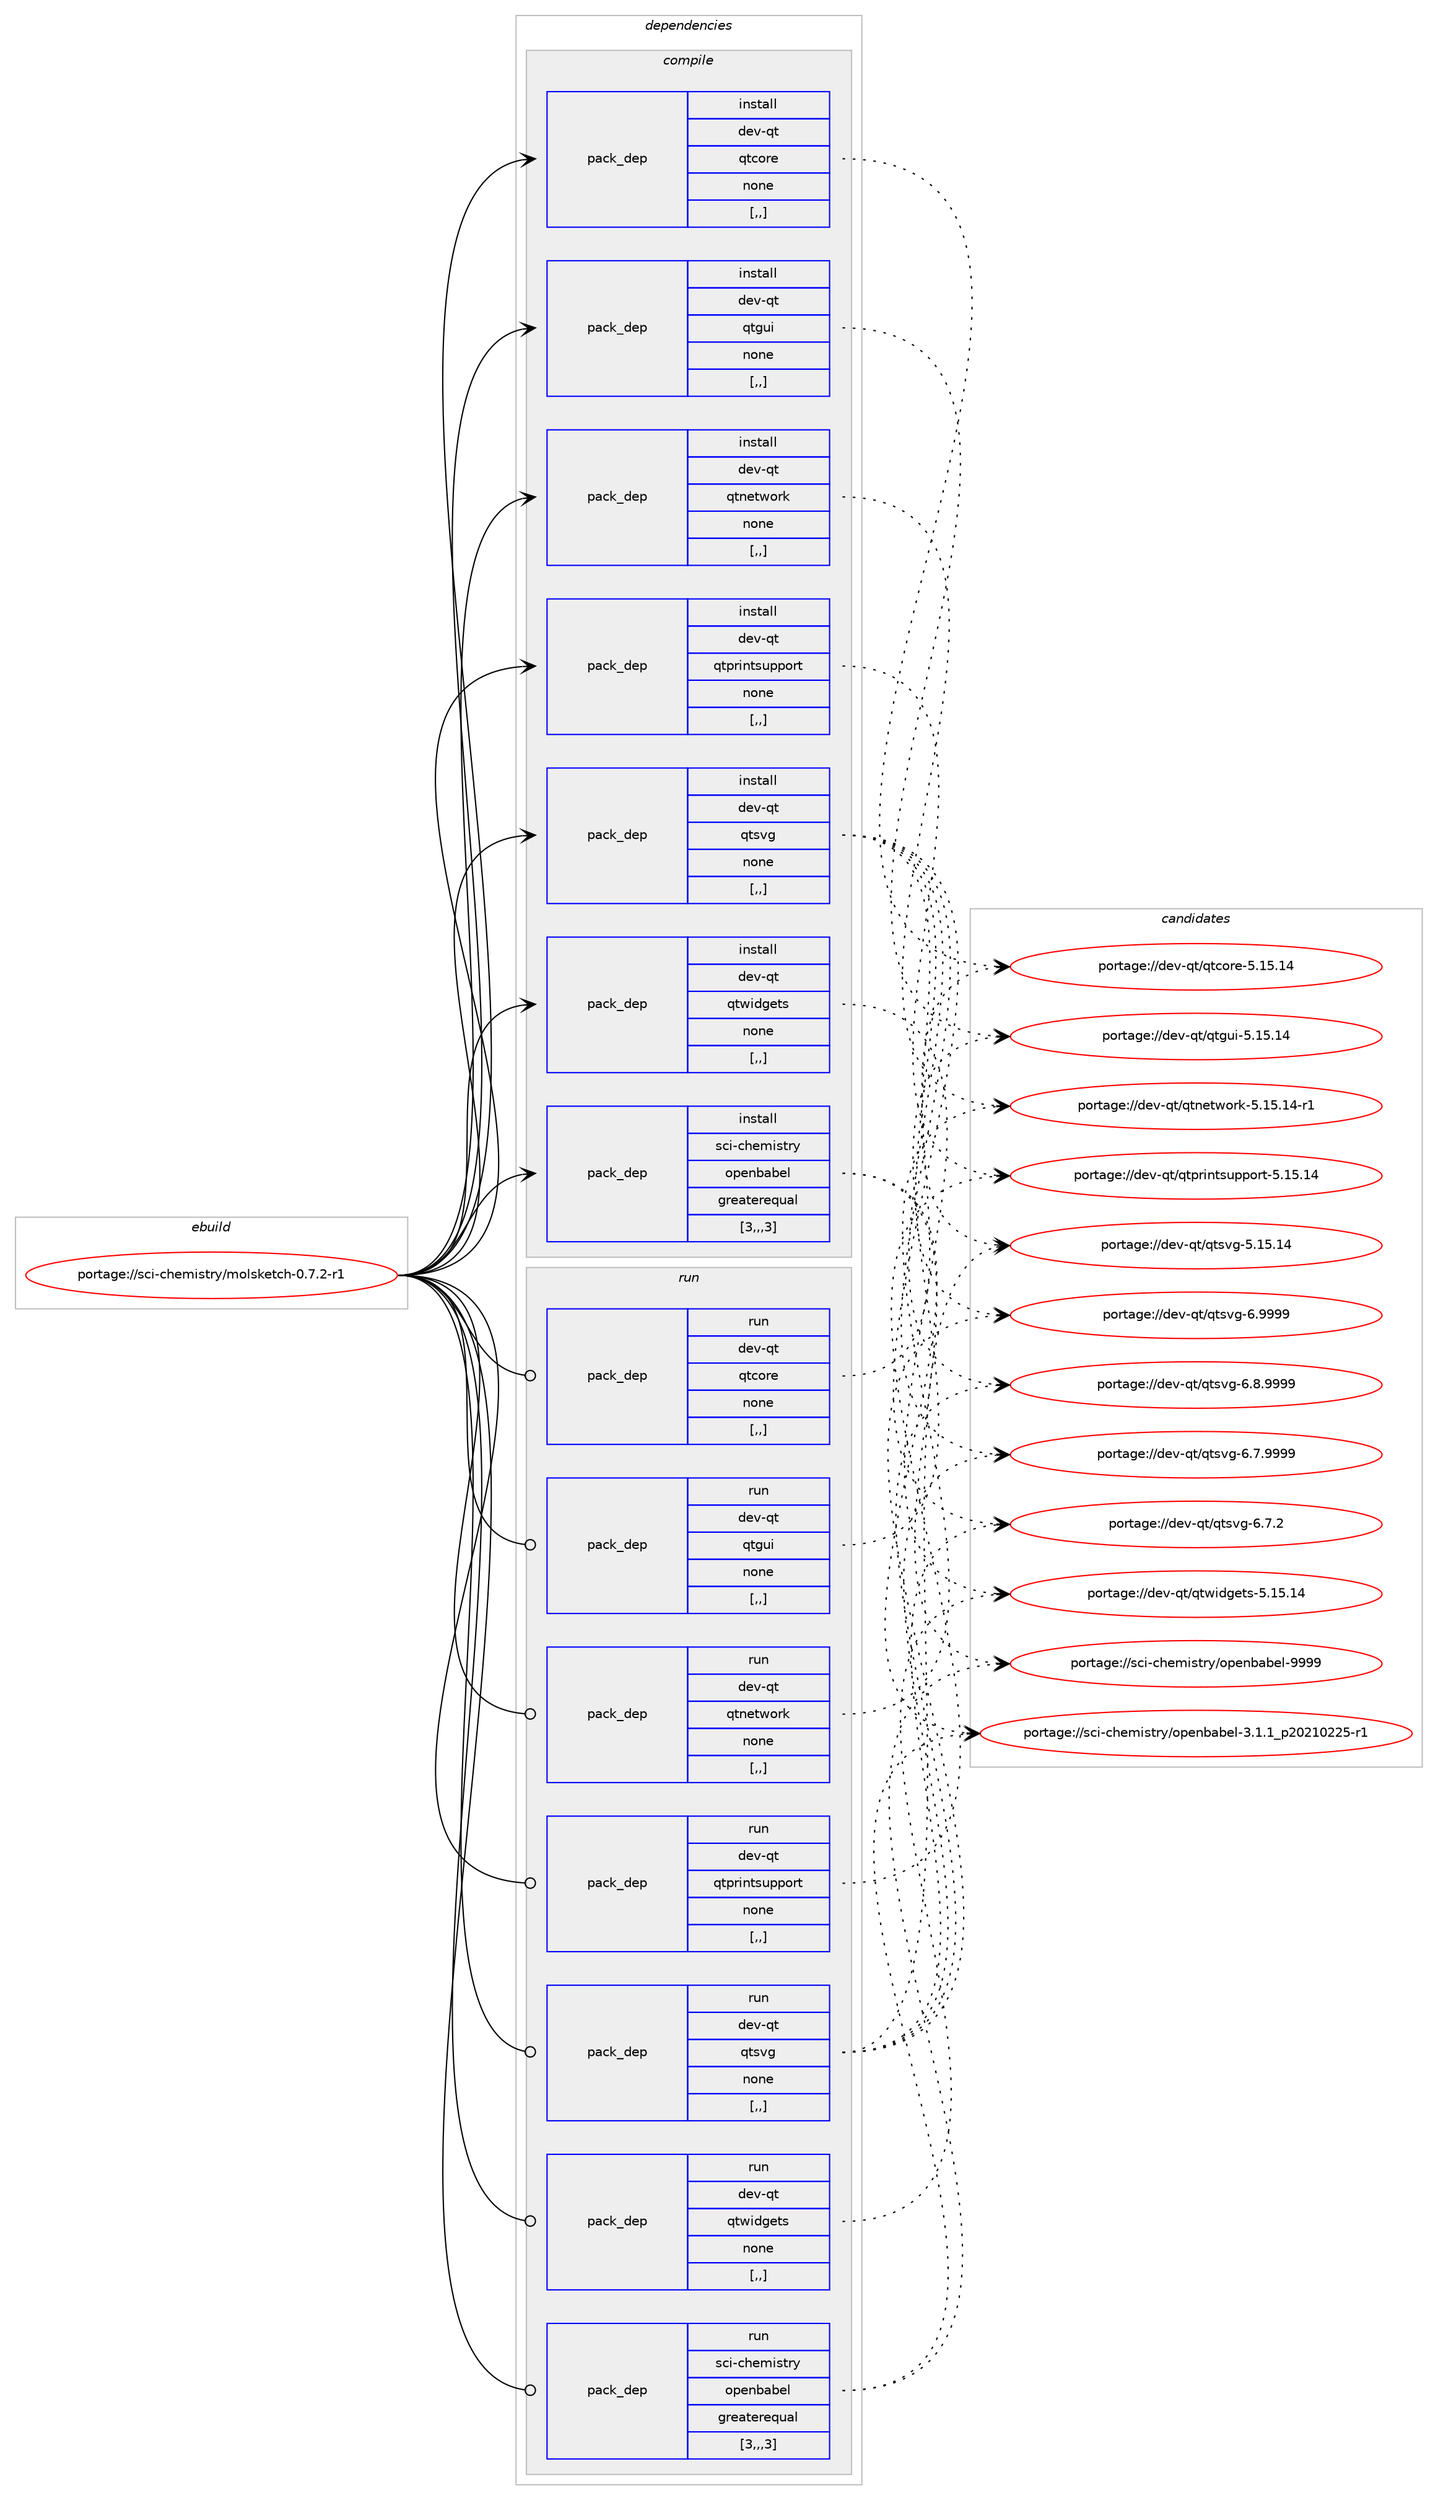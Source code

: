 digraph prolog {

# *************
# Graph options
# *************

newrank=true;
concentrate=true;
compound=true;
graph [rankdir=LR,fontname=Helvetica,fontsize=10,ranksep=1.5];#, ranksep=2.5, nodesep=0.2];
edge  [arrowhead=vee];
node  [fontname=Helvetica,fontsize=10];

# **********
# The ebuild
# **********

subgraph cluster_leftcol {
color=gray;
label=<<i>ebuild</i>>;
id [label="portage://sci-chemistry/molsketch-0.7.2-r1", color=red, width=4, href="../sci-chemistry/molsketch-0.7.2-r1.svg"];
}

# ****************
# The dependencies
# ****************

subgraph cluster_midcol {
color=gray;
label=<<i>dependencies</i>>;
subgraph cluster_compile {
fillcolor="#eeeeee";
style=filled;
label=<<i>compile</i>>;
subgraph pack286910 {
dependency394153 [label=<<TABLE BORDER="0" CELLBORDER="1" CELLSPACING="0" CELLPADDING="4" WIDTH="220"><TR><TD ROWSPAN="6" CELLPADDING="30">pack_dep</TD></TR><TR><TD WIDTH="110">install</TD></TR><TR><TD>dev-qt</TD></TR><TR><TD>qtcore</TD></TR><TR><TD>none</TD></TR><TR><TD>[,,]</TD></TR></TABLE>>, shape=none, color=blue];
}
id:e -> dependency394153:w [weight=20,style="solid",arrowhead="vee"];
subgraph pack286911 {
dependency394154 [label=<<TABLE BORDER="0" CELLBORDER="1" CELLSPACING="0" CELLPADDING="4" WIDTH="220"><TR><TD ROWSPAN="6" CELLPADDING="30">pack_dep</TD></TR><TR><TD WIDTH="110">install</TD></TR><TR><TD>dev-qt</TD></TR><TR><TD>qtgui</TD></TR><TR><TD>none</TD></TR><TR><TD>[,,]</TD></TR></TABLE>>, shape=none, color=blue];
}
id:e -> dependency394154:w [weight=20,style="solid",arrowhead="vee"];
subgraph pack286912 {
dependency394155 [label=<<TABLE BORDER="0" CELLBORDER="1" CELLSPACING="0" CELLPADDING="4" WIDTH="220"><TR><TD ROWSPAN="6" CELLPADDING="30">pack_dep</TD></TR><TR><TD WIDTH="110">install</TD></TR><TR><TD>dev-qt</TD></TR><TR><TD>qtnetwork</TD></TR><TR><TD>none</TD></TR><TR><TD>[,,]</TD></TR></TABLE>>, shape=none, color=blue];
}
id:e -> dependency394155:w [weight=20,style="solid",arrowhead="vee"];
subgraph pack286913 {
dependency394156 [label=<<TABLE BORDER="0" CELLBORDER="1" CELLSPACING="0" CELLPADDING="4" WIDTH="220"><TR><TD ROWSPAN="6" CELLPADDING="30">pack_dep</TD></TR><TR><TD WIDTH="110">install</TD></TR><TR><TD>dev-qt</TD></TR><TR><TD>qtprintsupport</TD></TR><TR><TD>none</TD></TR><TR><TD>[,,]</TD></TR></TABLE>>, shape=none, color=blue];
}
id:e -> dependency394156:w [weight=20,style="solid",arrowhead="vee"];
subgraph pack286914 {
dependency394157 [label=<<TABLE BORDER="0" CELLBORDER="1" CELLSPACING="0" CELLPADDING="4" WIDTH="220"><TR><TD ROWSPAN="6" CELLPADDING="30">pack_dep</TD></TR><TR><TD WIDTH="110">install</TD></TR><TR><TD>dev-qt</TD></TR><TR><TD>qtsvg</TD></TR><TR><TD>none</TD></TR><TR><TD>[,,]</TD></TR></TABLE>>, shape=none, color=blue];
}
id:e -> dependency394157:w [weight=20,style="solid",arrowhead="vee"];
subgraph pack286915 {
dependency394158 [label=<<TABLE BORDER="0" CELLBORDER="1" CELLSPACING="0" CELLPADDING="4" WIDTH="220"><TR><TD ROWSPAN="6" CELLPADDING="30">pack_dep</TD></TR><TR><TD WIDTH="110">install</TD></TR><TR><TD>dev-qt</TD></TR><TR><TD>qtwidgets</TD></TR><TR><TD>none</TD></TR><TR><TD>[,,]</TD></TR></TABLE>>, shape=none, color=blue];
}
id:e -> dependency394158:w [weight=20,style="solid",arrowhead="vee"];
subgraph pack286916 {
dependency394159 [label=<<TABLE BORDER="0" CELLBORDER="1" CELLSPACING="0" CELLPADDING="4" WIDTH="220"><TR><TD ROWSPAN="6" CELLPADDING="30">pack_dep</TD></TR><TR><TD WIDTH="110">install</TD></TR><TR><TD>sci-chemistry</TD></TR><TR><TD>openbabel</TD></TR><TR><TD>greaterequal</TD></TR><TR><TD>[3,,,3]</TD></TR></TABLE>>, shape=none, color=blue];
}
id:e -> dependency394159:w [weight=20,style="solid",arrowhead="vee"];
}
subgraph cluster_compileandrun {
fillcolor="#eeeeee";
style=filled;
label=<<i>compile and run</i>>;
}
subgraph cluster_run {
fillcolor="#eeeeee";
style=filled;
label=<<i>run</i>>;
subgraph pack286917 {
dependency394160 [label=<<TABLE BORDER="0" CELLBORDER="1" CELLSPACING="0" CELLPADDING="4" WIDTH="220"><TR><TD ROWSPAN="6" CELLPADDING="30">pack_dep</TD></TR><TR><TD WIDTH="110">run</TD></TR><TR><TD>dev-qt</TD></TR><TR><TD>qtcore</TD></TR><TR><TD>none</TD></TR><TR><TD>[,,]</TD></TR></TABLE>>, shape=none, color=blue];
}
id:e -> dependency394160:w [weight=20,style="solid",arrowhead="odot"];
subgraph pack286918 {
dependency394161 [label=<<TABLE BORDER="0" CELLBORDER="1" CELLSPACING="0" CELLPADDING="4" WIDTH="220"><TR><TD ROWSPAN="6" CELLPADDING="30">pack_dep</TD></TR><TR><TD WIDTH="110">run</TD></TR><TR><TD>dev-qt</TD></TR><TR><TD>qtgui</TD></TR><TR><TD>none</TD></TR><TR><TD>[,,]</TD></TR></TABLE>>, shape=none, color=blue];
}
id:e -> dependency394161:w [weight=20,style="solid",arrowhead="odot"];
subgraph pack286919 {
dependency394162 [label=<<TABLE BORDER="0" CELLBORDER="1" CELLSPACING="0" CELLPADDING="4" WIDTH="220"><TR><TD ROWSPAN="6" CELLPADDING="30">pack_dep</TD></TR><TR><TD WIDTH="110">run</TD></TR><TR><TD>dev-qt</TD></TR><TR><TD>qtnetwork</TD></TR><TR><TD>none</TD></TR><TR><TD>[,,]</TD></TR></TABLE>>, shape=none, color=blue];
}
id:e -> dependency394162:w [weight=20,style="solid",arrowhead="odot"];
subgraph pack286920 {
dependency394163 [label=<<TABLE BORDER="0" CELLBORDER="1" CELLSPACING="0" CELLPADDING="4" WIDTH="220"><TR><TD ROWSPAN="6" CELLPADDING="30">pack_dep</TD></TR><TR><TD WIDTH="110">run</TD></TR><TR><TD>dev-qt</TD></TR><TR><TD>qtprintsupport</TD></TR><TR><TD>none</TD></TR><TR><TD>[,,]</TD></TR></TABLE>>, shape=none, color=blue];
}
id:e -> dependency394163:w [weight=20,style="solid",arrowhead="odot"];
subgraph pack286921 {
dependency394164 [label=<<TABLE BORDER="0" CELLBORDER="1" CELLSPACING="0" CELLPADDING="4" WIDTH="220"><TR><TD ROWSPAN="6" CELLPADDING="30">pack_dep</TD></TR><TR><TD WIDTH="110">run</TD></TR><TR><TD>dev-qt</TD></TR><TR><TD>qtsvg</TD></TR><TR><TD>none</TD></TR><TR><TD>[,,]</TD></TR></TABLE>>, shape=none, color=blue];
}
id:e -> dependency394164:w [weight=20,style="solid",arrowhead="odot"];
subgraph pack286922 {
dependency394165 [label=<<TABLE BORDER="0" CELLBORDER="1" CELLSPACING="0" CELLPADDING="4" WIDTH="220"><TR><TD ROWSPAN="6" CELLPADDING="30">pack_dep</TD></TR><TR><TD WIDTH="110">run</TD></TR><TR><TD>dev-qt</TD></TR><TR><TD>qtwidgets</TD></TR><TR><TD>none</TD></TR><TR><TD>[,,]</TD></TR></TABLE>>, shape=none, color=blue];
}
id:e -> dependency394165:w [weight=20,style="solid",arrowhead="odot"];
subgraph pack286923 {
dependency394166 [label=<<TABLE BORDER="0" CELLBORDER="1" CELLSPACING="0" CELLPADDING="4" WIDTH="220"><TR><TD ROWSPAN="6" CELLPADDING="30">pack_dep</TD></TR><TR><TD WIDTH="110">run</TD></TR><TR><TD>sci-chemistry</TD></TR><TR><TD>openbabel</TD></TR><TR><TD>greaterequal</TD></TR><TR><TD>[3,,,3]</TD></TR></TABLE>>, shape=none, color=blue];
}
id:e -> dependency394166:w [weight=20,style="solid",arrowhead="odot"];
}
}

# **************
# The candidates
# **************

subgraph cluster_choices {
rank=same;
color=gray;
label=<<i>candidates</i>>;

subgraph choice286910 {
color=black;
nodesep=1;
choice1001011184511311647113116991111141014553464953464952 [label="portage://dev-qt/qtcore-5.15.14", color=red, width=4,href="../dev-qt/qtcore-5.15.14.svg"];
dependency394153:e -> choice1001011184511311647113116991111141014553464953464952:w [style=dotted,weight="100"];
}
subgraph choice286911 {
color=black;
nodesep=1;
choice10010111845113116471131161031171054553464953464952 [label="portage://dev-qt/qtgui-5.15.14", color=red, width=4,href="../dev-qt/qtgui-5.15.14.svg"];
dependency394154:e -> choice10010111845113116471131161031171054553464953464952:w [style=dotted,weight="100"];
}
subgraph choice286912 {
color=black;
nodesep=1;
choice100101118451131164711311611010111611911111410745534649534649524511449 [label="portage://dev-qt/qtnetwork-5.15.14-r1", color=red, width=4,href="../dev-qt/qtnetwork-5.15.14-r1.svg"];
dependency394155:e -> choice100101118451131164711311611010111611911111410745534649534649524511449:w [style=dotted,weight="100"];
}
subgraph choice286913 {
color=black;
nodesep=1;
choice10010111845113116471131161121141051101161151171121121111141164553464953464952 [label="portage://dev-qt/qtprintsupport-5.15.14", color=red, width=4,href="../dev-qt/qtprintsupport-5.15.14.svg"];
dependency394156:e -> choice10010111845113116471131161121141051101161151171121121111141164553464953464952:w [style=dotted,weight="100"];
}
subgraph choice286914 {
color=black;
nodesep=1;
choice100101118451131164711311611511810345544657575757 [label="portage://dev-qt/qtsvg-6.9999", color=red, width=4,href="../dev-qt/qtsvg-6.9999.svg"];
choice1001011184511311647113116115118103455446564657575757 [label="portage://dev-qt/qtsvg-6.8.9999", color=red, width=4,href="../dev-qt/qtsvg-6.8.9999.svg"];
choice1001011184511311647113116115118103455446554657575757 [label="portage://dev-qt/qtsvg-6.7.9999", color=red, width=4,href="../dev-qt/qtsvg-6.7.9999.svg"];
choice1001011184511311647113116115118103455446554650 [label="portage://dev-qt/qtsvg-6.7.2", color=red, width=4,href="../dev-qt/qtsvg-6.7.2.svg"];
choice10010111845113116471131161151181034553464953464952 [label="portage://dev-qt/qtsvg-5.15.14", color=red, width=4,href="../dev-qt/qtsvg-5.15.14.svg"];
dependency394157:e -> choice100101118451131164711311611511810345544657575757:w [style=dotted,weight="100"];
dependency394157:e -> choice1001011184511311647113116115118103455446564657575757:w [style=dotted,weight="100"];
dependency394157:e -> choice1001011184511311647113116115118103455446554657575757:w [style=dotted,weight="100"];
dependency394157:e -> choice1001011184511311647113116115118103455446554650:w [style=dotted,weight="100"];
dependency394157:e -> choice10010111845113116471131161151181034553464953464952:w [style=dotted,weight="100"];
}
subgraph choice286915 {
color=black;
nodesep=1;
choice10010111845113116471131161191051001031011161154553464953464952 [label="portage://dev-qt/qtwidgets-5.15.14", color=red, width=4,href="../dev-qt/qtwidgets-5.15.14.svg"];
dependency394158:e -> choice10010111845113116471131161191051001031011161154553464953464952:w [style=dotted,weight="100"];
}
subgraph choice286916 {
color=black;
nodesep=1;
choice115991054599104101109105115116114121471111121011109897981011084557575757 [label="portage://sci-chemistry/openbabel-9999", color=red, width=4,href="../sci-chemistry/openbabel-9999.svg"];
choice115991054599104101109105115116114121471111121011109897981011084551464946499511250485049485050534511449 [label="portage://sci-chemistry/openbabel-3.1.1_p20210225-r1", color=red, width=4,href="../sci-chemistry/openbabel-3.1.1_p20210225-r1.svg"];
dependency394159:e -> choice115991054599104101109105115116114121471111121011109897981011084557575757:w [style=dotted,weight="100"];
dependency394159:e -> choice115991054599104101109105115116114121471111121011109897981011084551464946499511250485049485050534511449:w [style=dotted,weight="100"];
}
subgraph choice286917 {
color=black;
nodesep=1;
choice1001011184511311647113116991111141014553464953464952 [label="portage://dev-qt/qtcore-5.15.14", color=red, width=4,href="../dev-qt/qtcore-5.15.14.svg"];
dependency394160:e -> choice1001011184511311647113116991111141014553464953464952:w [style=dotted,weight="100"];
}
subgraph choice286918 {
color=black;
nodesep=1;
choice10010111845113116471131161031171054553464953464952 [label="portage://dev-qt/qtgui-5.15.14", color=red, width=4,href="../dev-qt/qtgui-5.15.14.svg"];
dependency394161:e -> choice10010111845113116471131161031171054553464953464952:w [style=dotted,weight="100"];
}
subgraph choice286919 {
color=black;
nodesep=1;
choice100101118451131164711311611010111611911111410745534649534649524511449 [label="portage://dev-qt/qtnetwork-5.15.14-r1", color=red, width=4,href="../dev-qt/qtnetwork-5.15.14-r1.svg"];
dependency394162:e -> choice100101118451131164711311611010111611911111410745534649534649524511449:w [style=dotted,weight="100"];
}
subgraph choice286920 {
color=black;
nodesep=1;
choice10010111845113116471131161121141051101161151171121121111141164553464953464952 [label="portage://dev-qt/qtprintsupport-5.15.14", color=red, width=4,href="../dev-qt/qtprintsupport-5.15.14.svg"];
dependency394163:e -> choice10010111845113116471131161121141051101161151171121121111141164553464953464952:w [style=dotted,weight="100"];
}
subgraph choice286921 {
color=black;
nodesep=1;
choice100101118451131164711311611511810345544657575757 [label="portage://dev-qt/qtsvg-6.9999", color=red, width=4,href="../dev-qt/qtsvg-6.9999.svg"];
choice1001011184511311647113116115118103455446564657575757 [label="portage://dev-qt/qtsvg-6.8.9999", color=red, width=4,href="../dev-qt/qtsvg-6.8.9999.svg"];
choice1001011184511311647113116115118103455446554657575757 [label="portage://dev-qt/qtsvg-6.7.9999", color=red, width=4,href="../dev-qt/qtsvg-6.7.9999.svg"];
choice1001011184511311647113116115118103455446554650 [label="portage://dev-qt/qtsvg-6.7.2", color=red, width=4,href="../dev-qt/qtsvg-6.7.2.svg"];
choice10010111845113116471131161151181034553464953464952 [label="portage://dev-qt/qtsvg-5.15.14", color=red, width=4,href="../dev-qt/qtsvg-5.15.14.svg"];
dependency394164:e -> choice100101118451131164711311611511810345544657575757:w [style=dotted,weight="100"];
dependency394164:e -> choice1001011184511311647113116115118103455446564657575757:w [style=dotted,weight="100"];
dependency394164:e -> choice1001011184511311647113116115118103455446554657575757:w [style=dotted,weight="100"];
dependency394164:e -> choice1001011184511311647113116115118103455446554650:w [style=dotted,weight="100"];
dependency394164:e -> choice10010111845113116471131161151181034553464953464952:w [style=dotted,weight="100"];
}
subgraph choice286922 {
color=black;
nodesep=1;
choice10010111845113116471131161191051001031011161154553464953464952 [label="portage://dev-qt/qtwidgets-5.15.14", color=red, width=4,href="../dev-qt/qtwidgets-5.15.14.svg"];
dependency394165:e -> choice10010111845113116471131161191051001031011161154553464953464952:w [style=dotted,weight="100"];
}
subgraph choice286923 {
color=black;
nodesep=1;
choice115991054599104101109105115116114121471111121011109897981011084557575757 [label="portage://sci-chemistry/openbabel-9999", color=red, width=4,href="../sci-chemistry/openbabel-9999.svg"];
choice115991054599104101109105115116114121471111121011109897981011084551464946499511250485049485050534511449 [label="portage://sci-chemistry/openbabel-3.1.1_p20210225-r1", color=red, width=4,href="../sci-chemistry/openbabel-3.1.1_p20210225-r1.svg"];
dependency394166:e -> choice115991054599104101109105115116114121471111121011109897981011084557575757:w [style=dotted,weight="100"];
dependency394166:e -> choice115991054599104101109105115116114121471111121011109897981011084551464946499511250485049485050534511449:w [style=dotted,weight="100"];
}
}

}
